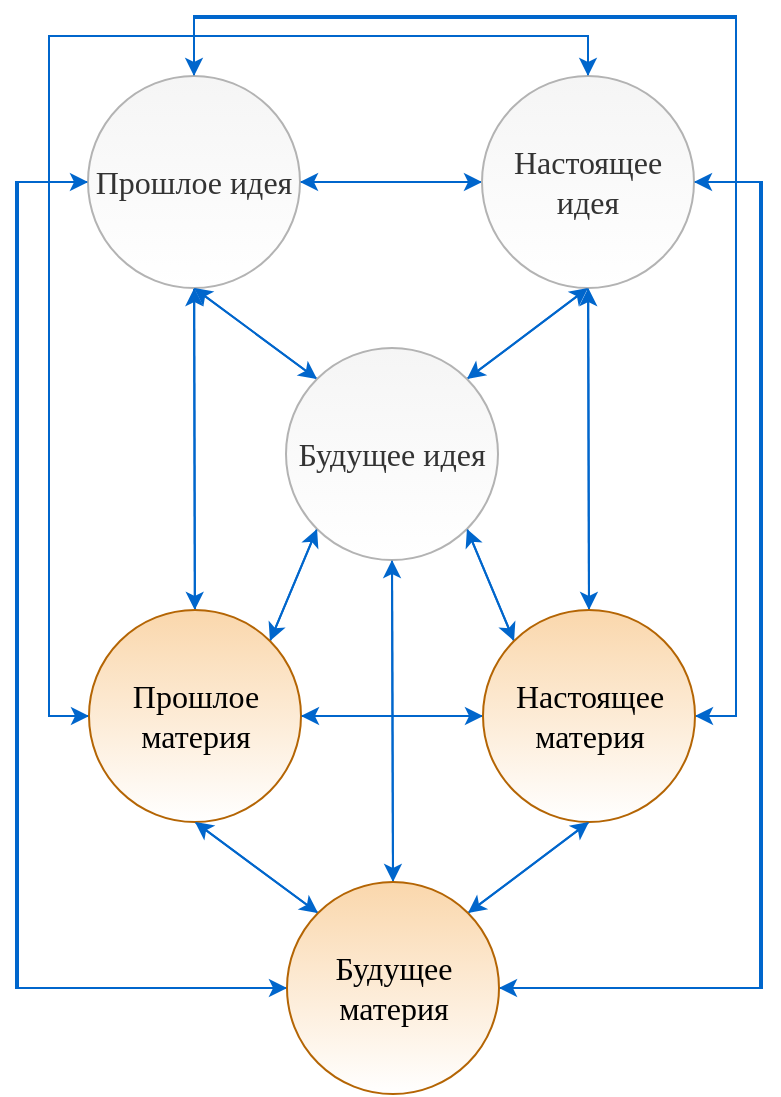 <mxfile version="18.0.8" type="device"><diagram id="K_duvLiNlC2AlWxTInaK" name="Page-1"><mxGraphModel dx="1037" dy="587" grid="0" gridSize="10" guides="1" tooltips="1" connect="1" arrows="1" fold="1" page="1" pageScale="1" pageWidth="850" pageHeight="1100" background="none" math="0" shadow="0"><root><mxCell id="0"/><mxCell id="1" parent="0"/><mxCell id="oNk2EagXDnagwAinwPHz-8" style="rounded=0;orthogonalLoop=1;jettySize=auto;html=1;exitX=0.5;exitY=1;exitDx=0;exitDy=0;entryX=0;entryY=0;entryDx=0;entryDy=0;fontFamily=Tahoma;fontSize=16;strokeColor=#0066CC;" parent="1" source="oNk2EagXDnagwAinwPHz-4" target="oNk2EagXDnagwAinwPHz-6" edge="1"><mxGeometry relative="1" as="geometry"/></mxCell><mxCell id="oNk2EagXDnagwAinwPHz-9" style="edgeStyle=orthogonalEdgeStyle;rounded=0;orthogonalLoop=1;jettySize=auto;html=1;exitX=1;exitY=0.5;exitDx=0;exitDy=0;fontFamily=Tahoma;fontSize=16;strokeColor=#0066CC;" parent="1" source="oNk2EagXDnagwAinwPHz-4" target="oNk2EagXDnagwAinwPHz-5" edge="1"><mxGeometry relative="1" as="geometry"/></mxCell><mxCell id="oNk2EagXDnagwAinwPHz-28" style="edgeStyle=none;rounded=0;orthogonalLoop=1;jettySize=auto;html=1;exitX=0.5;exitY=1;exitDx=0;exitDy=0;fontFamily=Tahoma;fontSize=16;strokeColor=#0066CC;" parent="1" source="oNk2EagXDnagwAinwPHz-4" target="oNk2EagXDnagwAinwPHz-15" edge="1"><mxGeometry relative="1" as="geometry"/></mxCell><mxCell id="oNk2EagXDnagwAinwPHz-36" style="edgeStyle=orthogonalEdgeStyle;rounded=0;orthogonalLoop=1;jettySize=auto;html=1;exitX=0.5;exitY=0;exitDx=0;exitDy=0;entryX=1;entryY=0.5;entryDx=0;entryDy=0;fontFamily=Tahoma;fontSize=16;strokeColor=#0066CC;" parent="1" source="oNk2EagXDnagwAinwPHz-4" target="oNk2EagXDnagwAinwPHz-18" edge="1"><mxGeometry relative="1" as="geometry"><Array as="points"><mxPoint x="330" y="89"/><mxPoint x="601" y="89"/><mxPoint x="601" y="438"/></Array></mxGeometry></mxCell><mxCell id="BB3mOWwrl-65VX0F2QnK-4" style="edgeStyle=orthogonalEdgeStyle;rounded=0;orthogonalLoop=1;jettySize=auto;html=1;exitX=0;exitY=0.5;exitDx=0;exitDy=0;entryX=0;entryY=0.5;entryDx=0;entryDy=0;fontSize=16;fontFamily=Tahoma;strokeColor=#0066CC;" edge="1" parent="1" source="oNk2EagXDnagwAinwPHz-4" target="oNk2EagXDnagwAinwPHz-21"><mxGeometry relative="1" as="geometry"><Array as="points"><mxPoint x="241" y="171"/><mxPoint x="241" y="574"/></Array></mxGeometry></mxCell><mxCell id="oNk2EagXDnagwAinwPHz-4" value="Прошлое идея" style="ellipse;whiteSpace=wrap;html=1;aspect=fixed;fontFamily=Tahoma;fontSize=16;fillColor=#f5f5f5;fontColor=#333333;strokeColor=#B3B3B3;gradientColor=#ffffff;sketch=0;" parent="1" vertex="1"><mxGeometry x="277" y="118" width="106" height="106" as="geometry"/></mxCell><mxCell id="oNk2EagXDnagwAinwPHz-7" style="rounded=0;orthogonalLoop=1;jettySize=auto;html=1;exitX=0.5;exitY=1;exitDx=0;exitDy=0;entryX=1;entryY=0;entryDx=0;entryDy=0;fontFamily=Tahoma;fontSize=16;strokeColor=#0066CC;" parent="1" source="oNk2EagXDnagwAinwPHz-5" target="oNk2EagXDnagwAinwPHz-6" edge="1"><mxGeometry relative="1" as="geometry"/></mxCell><mxCell id="oNk2EagXDnagwAinwPHz-10" style="edgeStyle=orthogonalEdgeStyle;rounded=0;orthogonalLoop=1;jettySize=auto;html=1;exitX=0;exitY=0.5;exitDx=0;exitDy=0;entryX=1;entryY=0.5;entryDx=0;entryDy=0;fontFamily=Tahoma;fontSize=16;strokeColor=#0066CC;" parent="1" source="oNk2EagXDnagwAinwPHz-5" target="oNk2EagXDnagwAinwPHz-4" edge="1"><mxGeometry relative="1" as="geometry"/></mxCell><mxCell id="oNk2EagXDnagwAinwPHz-23" style="edgeStyle=none;rounded=0;orthogonalLoop=1;jettySize=auto;html=1;exitX=0.5;exitY=1;exitDx=0;exitDy=0;entryX=0.5;entryY=0;entryDx=0;entryDy=0;fontFamily=Tahoma;fontSize=16;strokeColor=#0066CC;" parent="1" source="oNk2EagXDnagwAinwPHz-5" target="oNk2EagXDnagwAinwPHz-18" edge="1"><mxGeometry relative="1" as="geometry"/></mxCell><mxCell id="oNk2EagXDnagwAinwPHz-35" style="edgeStyle=orthogonalEdgeStyle;rounded=0;orthogonalLoop=1;jettySize=auto;html=1;exitX=0.5;exitY=0;exitDx=0;exitDy=0;entryX=0;entryY=0.5;entryDx=0;entryDy=0;fontFamily=Tahoma;fontSize=16;strokeColor=#0066CC;" parent="1" source="oNk2EagXDnagwAinwPHz-5" target="oNk2EagXDnagwAinwPHz-15" edge="1"><mxGeometry relative="1" as="geometry"/></mxCell><mxCell id="BB3mOWwrl-65VX0F2QnK-2" style="edgeStyle=orthogonalEdgeStyle;rounded=0;orthogonalLoop=1;jettySize=auto;html=1;exitX=1;exitY=0.5;exitDx=0;exitDy=0;entryX=1;entryY=0.5;entryDx=0;entryDy=0;fontSize=16;fontFamily=Tahoma;strokeColor=#0066CC;" edge="1" parent="1" source="oNk2EagXDnagwAinwPHz-5" target="oNk2EagXDnagwAinwPHz-21"><mxGeometry relative="1" as="geometry"><Array as="points"><mxPoint x="614" y="171"/><mxPoint x="614" y="574"/></Array></mxGeometry></mxCell><mxCell id="oNk2EagXDnagwAinwPHz-5" value="Настоящее идея" style="ellipse;whiteSpace=wrap;html=1;aspect=fixed;fontFamily=Tahoma;fontSize=16;fillColor=#f5f5f5;fontColor=#333333;strokeColor=#B3B3B3;gradientColor=#ffffff;" parent="1" vertex="1"><mxGeometry x="474" y="118" width="106" height="106" as="geometry"/></mxCell><mxCell id="oNk2EagXDnagwAinwPHz-11" style="edgeStyle=none;rounded=0;orthogonalLoop=1;jettySize=auto;html=1;exitX=1;exitY=0;exitDx=0;exitDy=0;entryX=0.5;entryY=1;entryDx=0;entryDy=0;fontFamily=Tahoma;fontSize=16;strokeColor=#0066CC;" parent="1" source="oNk2EagXDnagwAinwPHz-6" target="oNk2EagXDnagwAinwPHz-5" edge="1"><mxGeometry relative="1" as="geometry"/></mxCell><mxCell id="oNk2EagXDnagwAinwPHz-12" style="edgeStyle=none;rounded=0;orthogonalLoop=1;jettySize=auto;html=1;exitX=0;exitY=0;exitDx=0;exitDy=0;entryX=0.5;entryY=1;entryDx=0;entryDy=0;fontFamily=Tahoma;fontSize=16;strokeColor=#0066CC;" parent="1" source="oNk2EagXDnagwAinwPHz-6" target="oNk2EagXDnagwAinwPHz-4" edge="1"><mxGeometry relative="1" as="geometry"/></mxCell><mxCell id="oNk2EagXDnagwAinwPHz-26" style="edgeStyle=none;rounded=0;orthogonalLoop=1;jettySize=auto;html=1;exitX=1;exitY=1;exitDx=0;exitDy=0;entryX=0;entryY=0;entryDx=0;entryDy=0;fontFamily=Tahoma;fontSize=16;strokeColor=#0066CC;" parent="1" source="oNk2EagXDnagwAinwPHz-6" target="oNk2EagXDnagwAinwPHz-18" edge="1"><mxGeometry relative="1" as="geometry"/></mxCell><mxCell id="oNk2EagXDnagwAinwPHz-27" style="edgeStyle=none;rounded=0;orthogonalLoop=1;jettySize=auto;html=1;exitX=0;exitY=1;exitDx=0;exitDy=0;entryX=1;entryY=0;entryDx=0;entryDy=0;fontFamily=Tahoma;fontSize=16;strokeColor=#0066CC;" parent="1" source="oNk2EagXDnagwAinwPHz-6" target="oNk2EagXDnagwAinwPHz-15" edge="1"><mxGeometry relative="1" as="geometry"/></mxCell><mxCell id="oNk2EagXDnagwAinwPHz-31" style="edgeStyle=none;rounded=0;orthogonalLoop=1;jettySize=auto;html=1;exitX=0.5;exitY=1;exitDx=0;exitDy=0;entryX=0.5;entryY=0;entryDx=0;entryDy=0;fontFamily=Tahoma;fontSize=16;strokeColor=#0066CC;" parent="1" source="oNk2EagXDnagwAinwPHz-6" target="oNk2EagXDnagwAinwPHz-21" edge="1"><mxGeometry relative="1" as="geometry"/></mxCell><mxCell id="oNk2EagXDnagwAinwPHz-6" value="Будущее идея" style="ellipse;whiteSpace=wrap;html=1;aspect=fixed;fontFamily=Tahoma;fontSize=16;fillColor=#f5f5f5;fontColor=#333333;strokeColor=#B3B3B3;sketch=0;gradientColor=#ffffff;" parent="1" vertex="1"><mxGeometry x="376" y="254" width="106" height="106" as="geometry"/></mxCell><mxCell id="oNk2EagXDnagwAinwPHz-13" style="rounded=0;orthogonalLoop=1;jettySize=auto;html=1;exitX=0.5;exitY=1;exitDx=0;exitDy=0;entryX=0;entryY=0;entryDx=0;entryDy=0;fontFamily=Tahoma;fontSize=16;strokeColor=#0066CC;" parent="1" source="oNk2EagXDnagwAinwPHz-15" target="oNk2EagXDnagwAinwPHz-21" edge="1"><mxGeometry relative="1" as="geometry"/></mxCell><mxCell id="oNk2EagXDnagwAinwPHz-14" style="edgeStyle=orthogonalEdgeStyle;rounded=0;orthogonalLoop=1;jettySize=auto;html=1;exitX=1;exitY=0.5;exitDx=0;exitDy=0;fontFamily=Tahoma;fontSize=16;strokeColor=#0066CC;" parent="1" source="oNk2EagXDnagwAinwPHz-15" target="oNk2EagXDnagwAinwPHz-18" edge="1"><mxGeometry relative="1" as="geometry"/></mxCell><mxCell id="oNk2EagXDnagwAinwPHz-24" style="edgeStyle=none;rounded=0;orthogonalLoop=1;jettySize=auto;html=1;exitX=1;exitY=0;exitDx=0;exitDy=0;entryX=0;entryY=1;entryDx=0;entryDy=0;fontFamily=Tahoma;fontSize=16;strokeColor=#0066CC;" parent="1" source="oNk2EagXDnagwAinwPHz-15" target="oNk2EagXDnagwAinwPHz-6" edge="1"><mxGeometry relative="1" as="geometry"/></mxCell><mxCell id="oNk2EagXDnagwAinwPHz-29" style="edgeStyle=none;rounded=0;orthogonalLoop=1;jettySize=auto;html=1;exitX=0.5;exitY=0;exitDx=0;exitDy=0;fontFamily=Tahoma;fontSize=16;strokeColor=#0066CC;" parent="1" source="oNk2EagXDnagwAinwPHz-15" target="oNk2EagXDnagwAinwPHz-4" edge="1"><mxGeometry relative="1" as="geometry"/></mxCell><mxCell id="oNk2EagXDnagwAinwPHz-33" style="edgeStyle=orthogonalEdgeStyle;rounded=0;orthogonalLoop=1;jettySize=auto;html=1;exitX=0;exitY=0.5;exitDx=0;exitDy=0;entryX=0.5;entryY=0;entryDx=0;entryDy=0;fontFamily=Tahoma;fontSize=16;strokeColor=#0066CC;" parent="1" source="oNk2EagXDnagwAinwPHz-15" target="oNk2EagXDnagwAinwPHz-5" edge="1"><mxGeometry relative="1" as="geometry"/></mxCell><mxCell id="oNk2EagXDnagwAinwPHz-15" value="Прошлое материя" style="ellipse;whiteSpace=wrap;html=1;aspect=fixed;fontFamily=Tahoma;fontSize=16;fillColor=#fad7ac;strokeColor=#b46504;gradientColor=#ffffff;perimeterSpacing=0;gradientDirection=south;" parent="1" vertex="1"><mxGeometry x="277.5" y="385" width="106" height="106" as="geometry"/></mxCell><mxCell id="oNk2EagXDnagwAinwPHz-16" style="rounded=0;orthogonalLoop=1;jettySize=auto;html=1;exitX=0.5;exitY=1;exitDx=0;exitDy=0;entryX=1;entryY=0;entryDx=0;entryDy=0;fontFamily=Tahoma;fontSize=16;strokeColor=#0066CC;" parent="1" source="oNk2EagXDnagwAinwPHz-18" target="oNk2EagXDnagwAinwPHz-21" edge="1"><mxGeometry relative="1" as="geometry"/></mxCell><mxCell id="oNk2EagXDnagwAinwPHz-17" style="edgeStyle=orthogonalEdgeStyle;rounded=0;orthogonalLoop=1;jettySize=auto;html=1;exitX=0;exitY=0.5;exitDx=0;exitDy=0;entryX=1;entryY=0.5;entryDx=0;entryDy=0;fontFamily=Tahoma;fontSize=16;strokeColor=#0066CC;" parent="1" source="oNk2EagXDnagwAinwPHz-18" target="oNk2EagXDnagwAinwPHz-15" edge="1"><mxGeometry relative="1" as="geometry"/></mxCell><mxCell id="oNk2EagXDnagwAinwPHz-22" style="edgeStyle=none;rounded=0;orthogonalLoop=1;jettySize=auto;html=1;exitX=0.5;exitY=0;exitDx=0;exitDy=0;fontFamily=Tahoma;fontSize=16;strokeColor=#0066CC;" parent="1" source="oNk2EagXDnagwAinwPHz-18" target="oNk2EagXDnagwAinwPHz-5" edge="1"><mxGeometry relative="1" as="geometry"/></mxCell><mxCell id="oNk2EagXDnagwAinwPHz-25" style="edgeStyle=none;rounded=0;orthogonalLoop=1;jettySize=auto;html=1;exitX=0;exitY=0;exitDx=0;exitDy=0;entryX=1;entryY=1;entryDx=0;entryDy=0;fontFamily=Tahoma;fontSize=16;strokeColor=#0066CC;" parent="1" source="oNk2EagXDnagwAinwPHz-18" target="oNk2EagXDnagwAinwPHz-6" edge="1"><mxGeometry relative="1" as="geometry"/></mxCell><mxCell id="oNk2EagXDnagwAinwPHz-34" style="edgeStyle=orthogonalEdgeStyle;rounded=0;orthogonalLoop=1;jettySize=auto;html=1;exitX=1;exitY=0.5;exitDx=0;exitDy=0;entryX=0.5;entryY=0;entryDx=0;entryDy=0;fontFamily=Tahoma;fontSize=16;strokeColor=#0066CC;" parent="1" source="oNk2EagXDnagwAinwPHz-18" target="oNk2EagXDnagwAinwPHz-4" edge="1"><mxGeometry relative="1" as="geometry"><Array as="points"><mxPoint x="601" y="438"/><mxPoint x="601" y="88"/><mxPoint x="330" y="88"/></Array></mxGeometry></mxCell><mxCell id="oNk2EagXDnagwAinwPHz-18" value="Настоящее материя" style="ellipse;whiteSpace=wrap;html=1;aspect=fixed;fontFamily=Tahoma;fontSize=16;fillColor=#fad7ac;strokeColor=#b46504;gradientColor=#ffffff;" parent="1" vertex="1"><mxGeometry x="474.5" y="385" width="106" height="106" as="geometry"/></mxCell><mxCell id="oNk2EagXDnagwAinwPHz-19" style="edgeStyle=none;rounded=0;orthogonalLoop=1;jettySize=auto;html=1;exitX=1;exitY=0;exitDx=0;exitDy=0;entryX=0.5;entryY=1;entryDx=0;entryDy=0;fontFamily=Tahoma;fontSize=16;strokeColor=#0066CC;" parent="1" source="oNk2EagXDnagwAinwPHz-21" target="oNk2EagXDnagwAinwPHz-18" edge="1"><mxGeometry relative="1" as="geometry"/></mxCell><mxCell id="oNk2EagXDnagwAinwPHz-20" style="edgeStyle=none;rounded=0;orthogonalLoop=1;jettySize=auto;html=1;exitX=0;exitY=0;exitDx=0;exitDy=0;entryX=0.5;entryY=1;entryDx=0;entryDy=0;fontFamily=Tahoma;fontSize=16;strokeColor=#0066CC;" parent="1" source="oNk2EagXDnagwAinwPHz-21" target="oNk2EagXDnagwAinwPHz-15" edge="1"><mxGeometry relative="1" as="geometry"/></mxCell><mxCell id="oNk2EagXDnagwAinwPHz-32" style="edgeStyle=none;rounded=0;orthogonalLoop=1;jettySize=auto;html=1;exitX=0.5;exitY=0;exitDx=0;exitDy=0;entryX=0.5;entryY=1;entryDx=0;entryDy=0;fontFamily=Tahoma;fontSize=16;strokeColor=#0066CC;" parent="1" source="oNk2EagXDnagwAinwPHz-21" target="oNk2EagXDnagwAinwPHz-6" edge="1"><mxGeometry relative="1" as="geometry"/></mxCell><mxCell id="BB3mOWwrl-65VX0F2QnK-1" style="edgeStyle=orthogonalEdgeStyle;rounded=0;orthogonalLoop=1;jettySize=auto;html=1;exitX=1;exitY=0.5;exitDx=0;exitDy=0;entryX=1;entryY=0.5;entryDx=0;entryDy=0;fontSize=16;fontFamily=Tahoma;strokeColor=#0066CC;" edge="1" parent="1" source="oNk2EagXDnagwAinwPHz-21" target="oNk2EagXDnagwAinwPHz-5"><mxGeometry relative="1" as="geometry"><Array as="points"><mxPoint x="613" y="574"/><mxPoint x="613" y="171"/></Array></mxGeometry></mxCell><mxCell id="BB3mOWwrl-65VX0F2QnK-3" style="edgeStyle=orthogonalEdgeStyle;rounded=0;orthogonalLoop=1;jettySize=auto;html=1;exitX=0;exitY=0.5;exitDx=0;exitDy=0;entryX=0;entryY=0.5;entryDx=0;entryDy=0;fontSize=16;fontFamily=Tahoma;strokeColor=#0066CC;" edge="1" parent="1" source="oNk2EagXDnagwAinwPHz-21" target="oNk2EagXDnagwAinwPHz-4"><mxGeometry relative="1" as="geometry"><Array as="points"><mxPoint x="242" y="574"/><mxPoint x="242" y="171"/></Array></mxGeometry></mxCell><mxCell id="oNk2EagXDnagwAinwPHz-21" value="Будущее материя" style="ellipse;whiteSpace=wrap;html=1;aspect=fixed;fontFamily=Tahoma;fontSize=16;fillColor=#fad7ac;strokeColor=#b46504;gradientColor=#ffffff;" parent="1" vertex="1"><mxGeometry x="376.5" y="521" width="106" height="106" as="geometry"/></mxCell></root></mxGraphModel></diagram></mxfile>